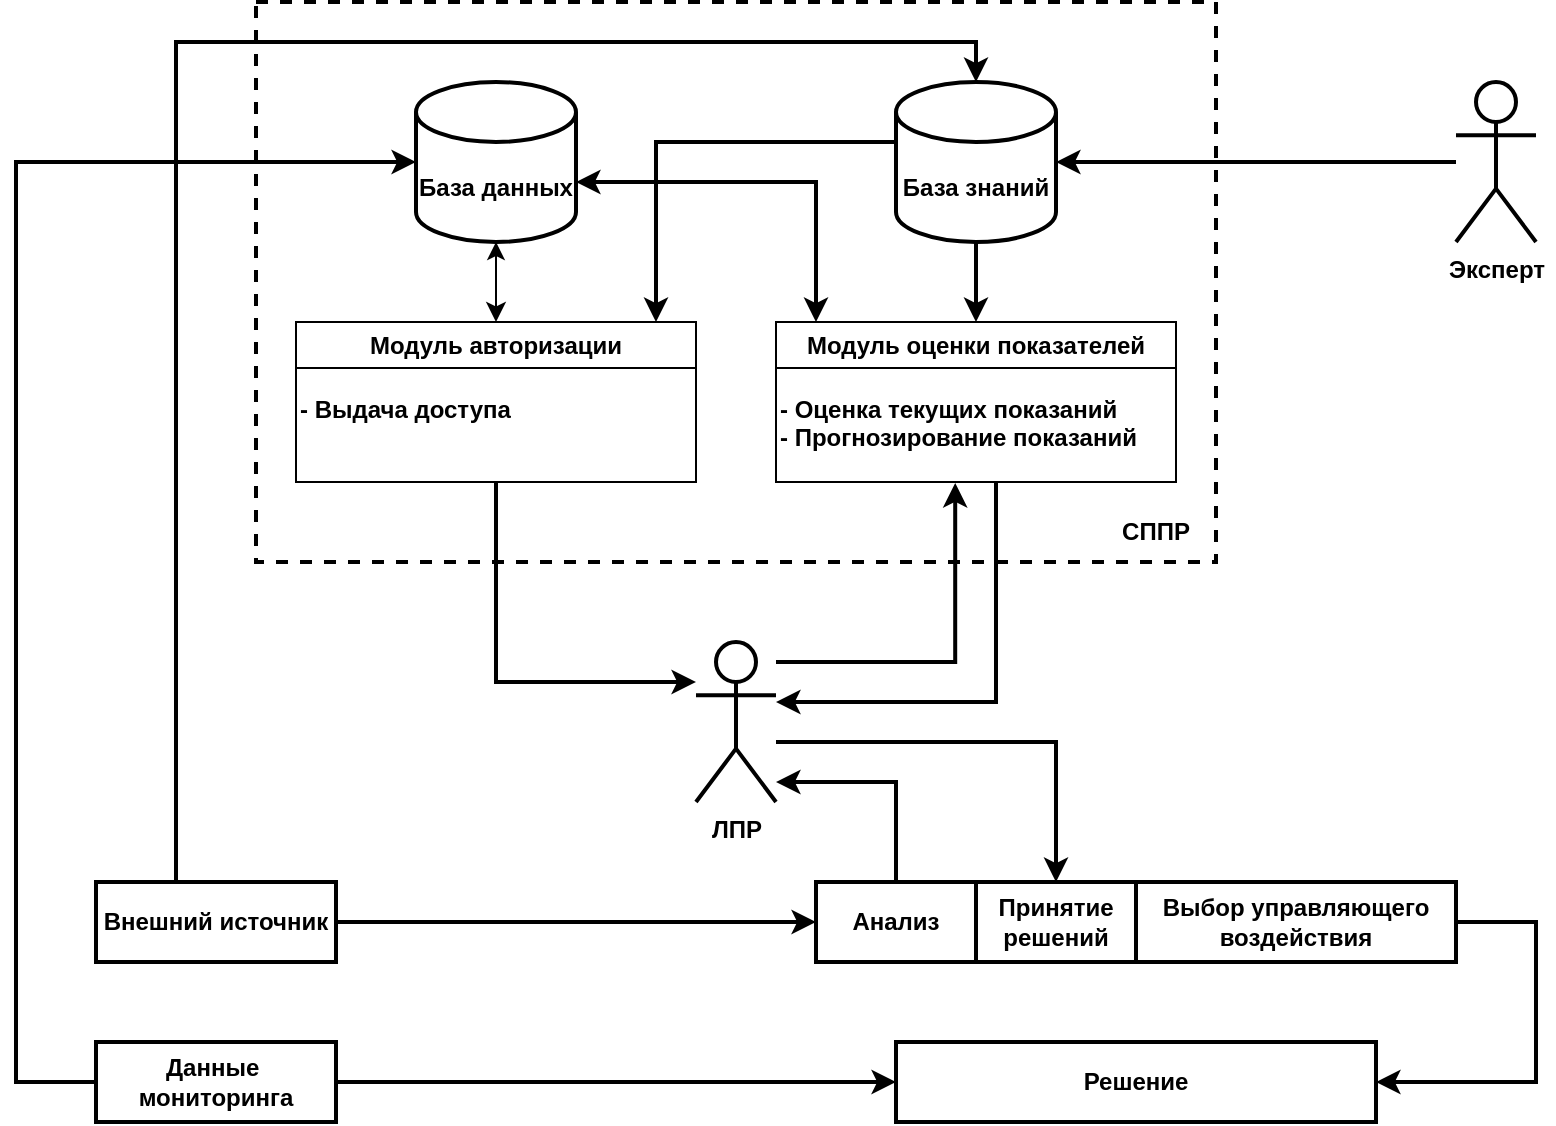 <mxfile version="28.2.8">
  <diagram name="СППР" id="GQyOlIBhTiQBT417ftG8">
    <mxGraphModel dx="1188" dy="648" grid="1" gridSize="10" guides="1" tooltips="1" connect="1" arrows="1" fold="1" page="1" pageScale="1" pageWidth="827" pageHeight="1169" math="0" shadow="0">
      <root>
        <mxCell id="0" />
        <mxCell id="1" parent="0" />
        <mxCell id="WvmWL6PNuyI18f7NwwsE-8" value="" style="rounded=0;whiteSpace=wrap;html=1;glass=0;shadow=0;strokeWidth=2;dashed=1;fillColor=none;" vertex="1" parent="1">
          <mxGeometry x="160" y="40" width="480" height="280" as="geometry" />
        </mxCell>
        <mxCell id="umxKLdE2hsiXXnnbnk1B-10" style="edgeStyle=orthogonalEdgeStyle;rounded=0;orthogonalLoop=1;jettySize=auto;html=1;entryX=0.5;entryY=0;entryDx=0;entryDy=0;startArrow=classic;startFill=1;endSize=7;" edge="1" parent="1" source="umxKLdE2hsiXXnnbnk1B-1" target="umxKLdE2hsiXXnnbnk1B-6">
          <mxGeometry relative="1" as="geometry" />
        </mxCell>
        <mxCell id="umxKLdE2hsiXXnnbnk1B-1" value="База данных" style="shape=cylinder3;whiteSpace=wrap;html=1;boundedLbl=1;backgroundOutline=1;size=15;strokeWidth=2;fontFamily=Helvetica;fontStyle=1" vertex="1" parent="1">
          <mxGeometry x="240" y="80" width="80" height="80" as="geometry" />
        </mxCell>
        <mxCell id="umxKLdE2hsiXXnnbnk1B-9" style="edgeStyle=orthogonalEdgeStyle;rounded=0;orthogonalLoop=1;jettySize=auto;html=1;entryX=0.5;entryY=0;entryDx=0;entryDy=0;strokeWidth=2;" edge="1" parent="1" source="umxKLdE2hsiXXnnbnk1B-2" target="umxKLdE2hsiXXnnbnk1B-7">
          <mxGeometry relative="1" as="geometry" />
        </mxCell>
        <mxCell id="umxKLdE2hsiXXnnbnk1B-2" value="База знаний" style="shape=cylinder3;whiteSpace=wrap;html=1;boundedLbl=1;backgroundOutline=1;size=15;strokeWidth=2;fontStyle=1" vertex="1" parent="1">
          <mxGeometry x="480" y="80" width="80" height="80" as="geometry" />
        </mxCell>
        <mxCell id="umxKLdE2hsiXXnnbnk1B-3" value="Эксперт" style="shape=umlActor;verticalLabelPosition=bottom;verticalAlign=top;html=1;outlineConnect=0;strokeWidth=2;fontStyle=1" vertex="1" parent="1">
          <mxGeometry x="760" y="80" width="40" height="80" as="geometry" />
        </mxCell>
        <mxCell id="umxKLdE2hsiXXnnbnk1B-4" style="edgeStyle=orthogonalEdgeStyle;rounded=0;orthogonalLoop=1;jettySize=auto;html=1;entryX=1;entryY=0.5;entryDx=0;entryDy=0;entryPerimeter=0;strokeWidth=2;" edge="1" parent="1" source="umxKLdE2hsiXXnnbnk1B-3" target="umxKLdE2hsiXXnnbnk1B-2">
          <mxGeometry relative="1" as="geometry" />
        </mxCell>
        <mxCell id="umxKLdE2hsiXXnnbnk1B-6" value="Модуль авторизации" style="swimlane;whiteSpace=wrap;html=1;" vertex="1" parent="1">
          <mxGeometry x="180" y="200" width="200" height="80" as="geometry">
            <mxRectangle x="180" y="200" width="140" height="30" as="alternateBounds" />
          </mxGeometry>
        </mxCell>
        <mxCell id="WvmWL6PNuyI18f7NwwsE-3" value="&lt;span style=&quot;background-color: transparent; color: light-dark(rgb(0, 0, 0), rgb(255, 255, 255));&quot;&gt;- Выдача доступа&lt;/span&gt;" style="text;html=1;whiteSpace=wrap;strokeColor=none;fillColor=none;align=left;verticalAlign=top;rounded=0;fontStyle=1" vertex="1" parent="umxKLdE2hsiXXnnbnk1B-6">
          <mxGeometry y="30" width="200" height="50" as="geometry" />
        </mxCell>
        <mxCell id="umxKLdE2hsiXXnnbnk1B-7" value="Модуль оценки показателей" style="swimlane;whiteSpace=wrap;html=1;" vertex="1" parent="1">
          <mxGeometry x="420" y="200" width="200" height="80" as="geometry" />
        </mxCell>
        <mxCell id="WvmWL6PNuyI18f7NwwsE-4" value="&lt;span style=&quot;background-color: transparent; color: light-dark(rgb(0, 0, 0), rgb(255, 255, 255));&quot;&gt;- Оценка текущих показаний&lt;/span&gt;&lt;div&gt;&lt;span style=&quot;background-color: transparent; color: light-dark(rgb(0, 0, 0), rgb(255, 255, 255));&quot;&gt;- Прогнозирование показаний&lt;/span&gt;&lt;/div&gt;" style="text;html=1;whiteSpace=wrap;strokeColor=none;fillColor=none;align=left;verticalAlign=top;rounded=0;fontStyle=1" vertex="1" parent="umxKLdE2hsiXXnnbnk1B-7">
          <mxGeometry y="30" width="200" height="50" as="geometry" />
        </mxCell>
        <mxCell id="umxKLdE2hsiXXnnbnk1B-8" style="edgeStyle=orthogonalEdgeStyle;rounded=0;orthogonalLoop=1;jettySize=auto;html=1;strokeWidth=2;" edge="1" parent="1" source="umxKLdE2hsiXXnnbnk1B-2">
          <mxGeometry relative="1" as="geometry">
            <mxPoint x="360" y="200" as="targetPoint" />
            <Array as="points">
              <mxPoint x="360" y="110" />
            </Array>
          </mxGeometry>
        </mxCell>
        <mxCell id="umxKLdE2hsiXXnnbnk1B-11" style="edgeStyle=orthogonalEdgeStyle;rounded=0;orthogonalLoop=1;jettySize=auto;html=1;entryX=0.1;entryY=0;entryDx=0;entryDy=0;entryPerimeter=0;startArrow=classic;startFill=1;strokeWidth=2;" edge="1" parent="1" source="umxKLdE2hsiXXnnbnk1B-1" target="umxKLdE2hsiXXnnbnk1B-7">
          <mxGeometry relative="1" as="geometry">
            <Array as="points">
              <mxPoint x="440" y="130" />
            </Array>
          </mxGeometry>
        </mxCell>
        <mxCell id="WvmWL6PNuyI18f7NwwsE-17" style="edgeStyle=orthogonalEdgeStyle;rounded=0;orthogonalLoop=1;jettySize=auto;html=1;entryX=0.5;entryY=0;entryDx=0;entryDy=0;strokeWidth=2;" edge="1" parent="1" source="WvmWL6PNuyI18f7NwwsE-6" target="WvmWL6PNuyI18f7NwwsE-12">
          <mxGeometry relative="1" as="geometry">
            <Array as="points">
              <mxPoint x="560" y="410" />
            </Array>
          </mxGeometry>
        </mxCell>
        <mxCell id="WvmWL6PNuyI18f7NwwsE-25" style="edgeStyle=orthogonalEdgeStyle;rounded=0;orthogonalLoop=1;jettySize=auto;html=1;entryX=0.448;entryY=1.01;entryDx=0;entryDy=0;entryPerimeter=0;jumpSize=7;strokeWidth=2;" edge="1" parent="1" source="WvmWL6PNuyI18f7NwwsE-6" target="WvmWL6PNuyI18f7NwwsE-4">
          <mxGeometry relative="1" as="geometry">
            <Array as="points">
              <mxPoint x="510" y="370" />
            </Array>
          </mxGeometry>
        </mxCell>
        <mxCell id="WvmWL6PNuyI18f7NwwsE-6" value="ЛПР" style="shape=umlActor;verticalLabelPosition=bottom;verticalAlign=top;html=1;outlineConnect=0;strokeWidth=2;fontStyle=1" vertex="1" parent="1">
          <mxGeometry x="380" y="360" width="40" height="80" as="geometry" />
        </mxCell>
        <mxCell id="WvmWL6PNuyI18f7NwwsE-16" style="edgeStyle=orthogonalEdgeStyle;rounded=0;orthogonalLoop=1;jettySize=auto;html=1;exitX=0.5;exitY=0;exitDx=0;exitDy=0;strokeWidth=2;" edge="1" parent="1" source="WvmWL6PNuyI18f7NwwsE-9" target="WvmWL6PNuyI18f7NwwsE-6">
          <mxGeometry relative="1" as="geometry">
            <Array as="points">
              <mxPoint x="480" y="430" />
            </Array>
          </mxGeometry>
        </mxCell>
        <mxCell id="WvmWL6PNuyI18f7NwwsE-9" value="Анализ" style="rounded=0;whiteSpace=wrap;html=1;strokeWidth=2;fontStyle=1" vertex="1" parent="1">
          <mxGeometry x="440" y="480" width="80" height="40" as="geometry" />
        </mxCell>
        <mxCell id="WvmWL6PNuyI18f7NwwsE-12" value="Принятие решений" style="rounded=0;whiteSpace=wrap;html=1;strokeWidth=2;fontStyle=1" vertex="1" parent="1">
          <mxGeometry x="520" y="480" width="80" height="40" as="geometry" />
        </mxCell>
        <mxCell id="WvmWL6PNuyI18f7NwwsE-19" style="edgeStyle=orthogonalEdgeStyle;rounded=0;orthogonalLoop=1;jettySize=auto;html=1;entryX=1;entryY=0.5;entryDx=0;entryDy=0;exitX=1;exitY=0.5;exitDx=0;exitDy=0;strokeWidth=2;" edge="1" parent="1" source="WvmWL6PNuyI18f7NwwsE-13" target="WvmWL6PNuyI18f7NwwsE-18">
          <mxGeometry relative="1" as="geometry">
            <Array as="points">
              <mxPoint x="800" y="500" />
              <mxPoint x="800" y="580" />
            </Array>
          </mxGeometry>
        </mxCell>
        <mxCell id="WvmWL6PNuyI18f7NwwsE-13" value="Выбор управляющего воздействия" style="rounded=0;whiteSpace=wrap;html=1;strokeWidth=2;fontStyle=1" vertex="1" parent="1">
          <mxGeometry x="600" y="480" width="160" height="40" as="geometry" />
        </mxCell>
        <mxCell id="WvmWL6PNuyI18f7NwwsE-18" value="Решение" style="rounded=0;whiteSpace=wrap;html=1;strokeWidth=2;fontStyle=1" vertex="1" parent="1">
          <mxGeometry x="480" y="560" width="240" height="40" as="geometry" />
        </mxCell>
        <mxCell id="WvmWL6PNuyI18f7NwwsE-21" style="edgeStyle=orthogonalEdgeStyle;rounded=0;orthogonalLoop=1;jettySize=auto;html=1;entryX=0;entryY=0.5;entryDx=0;entryDy=0;strokeWidth=2;" edge="1" parent="1" source="WvmWL6PNuyI18f7NwwsE-20" target="WvmWL6PNuyI18f7NwwsE-9">
          <mxGeometry relative="1" as="geometry" />
        </mxCell>
        <mxCell id="WvmWL6PNuyI18f7NwwsE-20" value="Внешний источник" style="rounded=0;whiteSpace=wrap;html=1;strokeWidth=2;fontStyle=1" vertex="1" parent="1">
          <mxGeometry x="80" y="480" width="120" height="40" as="geometry" />
        </mxCell>
        <mxCell id="WvmWL6PNuyI18f7NwwsE-23" style="edgeStyle=orthogonalEdgeStyle;rounded=0;orthogonalLoop=1;jettySize=auto;html=1;strokeWidth=2;" edge="1" parent="1" source="WvmWL6PNuyI18f7NwwsE-3" target="WvmWL6PNuyI18f7NwwsE-6">
          <mxGeometry relative="1" as="geometry">
            <Array as="points">
              <mxPoint x="280" y="380" />
            </Array>
          </mxGeometry>
        </mxCell>
        <mxCell id="WvmWL6PNuyI18f7NwwsE-24" style="edgeStyle=orthogonalEdgeStyle;rounded=0;orthogonalLoop=1;jettySize=auto;html=1;jumpSize=7;strokeWidth=2;" edge="1" parent="1" source="WvmWL6PNuyI18f7NwwsE-4" target="WvmWL6PNuyI18f7NwwsE-6">
          <mxGeometry relative="1" as="geometry">
            <Array as="points">
              <mxPoint x="530" y="390" />
            </Array>
          </mxGeometry>
        </mxCell>
        <mxCell id="WvmWL6PNuyI18f7NwwsE-27" style="edgeStyle=orthogonalEdgeStyle;rounded=0;orthogonalLoop=1;jettySize=auto;html=1;entryX=0;entryY=0.5;entryDx=0;entryDy=0;strokeWidth=2;" edge="1" parent="1" source="WvmWL6PNuyI18f7NwwsE-26" target="WvmWL6PNuyI18f7NwwsE-18">
          <mxGeometry relative="1" as="geometry" />
        </mxCell>
        <mxCell id="WvmWL6PNuyI18f7NwwsE-26" value="Данные&amp;nbsp;&lt;div&gt;мониторинга&lt;/div&gt;" style="rounded=0;whiteSpace=wrap;html=1;strokeWidth=2;fontStyle=1" vertex="1" parent="1">
          <mxGeometry x="80" y="560" width="120" height="40" as="geometry" />
        </mxCell>
        <mxCell id="WvmWL6PNuyI18f7NwwsE-28" style="edgeStyle=orthogonalEdgeStyle;rounded=0;orthogonalLoop=1;jettySize=auto;html=1;entryX=0;entryY=0.5;entryDx=0;entryDy=0;entryPerimeter=0;strokeWidth=2;" edge="1" parent="1" source="WvmWL6PNuyI18f7NwwsE-26" target="umxKLdE2hsiXXnnbnk1B-1">
          <mxGeometry relative="1" as="geometry">
            <Array as="points">
              <mxPoint x="40" y="580" />
              <mxPoint x="40" y="120" />
            </Array>
          </mxGeometry>
        </mxCell>
        <mxCell id="WvmWL6PNuyI18f7NwwsE-29" style="edgeStyle=orthogonalEdgeStyle;rounded=0;orthogonalLoop=1;jettySize=auto;html=1;entryX=0.5;entryY=0;entryDx=0;entryDy=0;entryPerimeter=0;strokeWidth=2;" edge="1" parent="1" source="WvmWL6PNuyI18f7NwwsE-20" target="umxKLdE2hsiXXnnbnk1B-2">
          <mxGeometry relative="1" as="geometry">
            <Array as="points">
              <mxPoint x="120" y="60" />
              <mxPoint x="520" y="60" />
            </Array>
          </mxGeometry>
        </mxCell>
        <mxCell id="WvmWL6PNuyI18f7NwwsE-30" value="СППР" style="text;html=1;whiteSpace=wrap;strokeColor=none;fillColor=none;align=center;verticalAlign=middle;rounded=0;fontStyle=1" vertex="1" parent="1">
          <mxGeometry x="580" y="290" width="60" height="30" as="geometry" />
        </mxCell>
      </root>
    </mxGraphModel>
  </diagram>
</mxfile>
